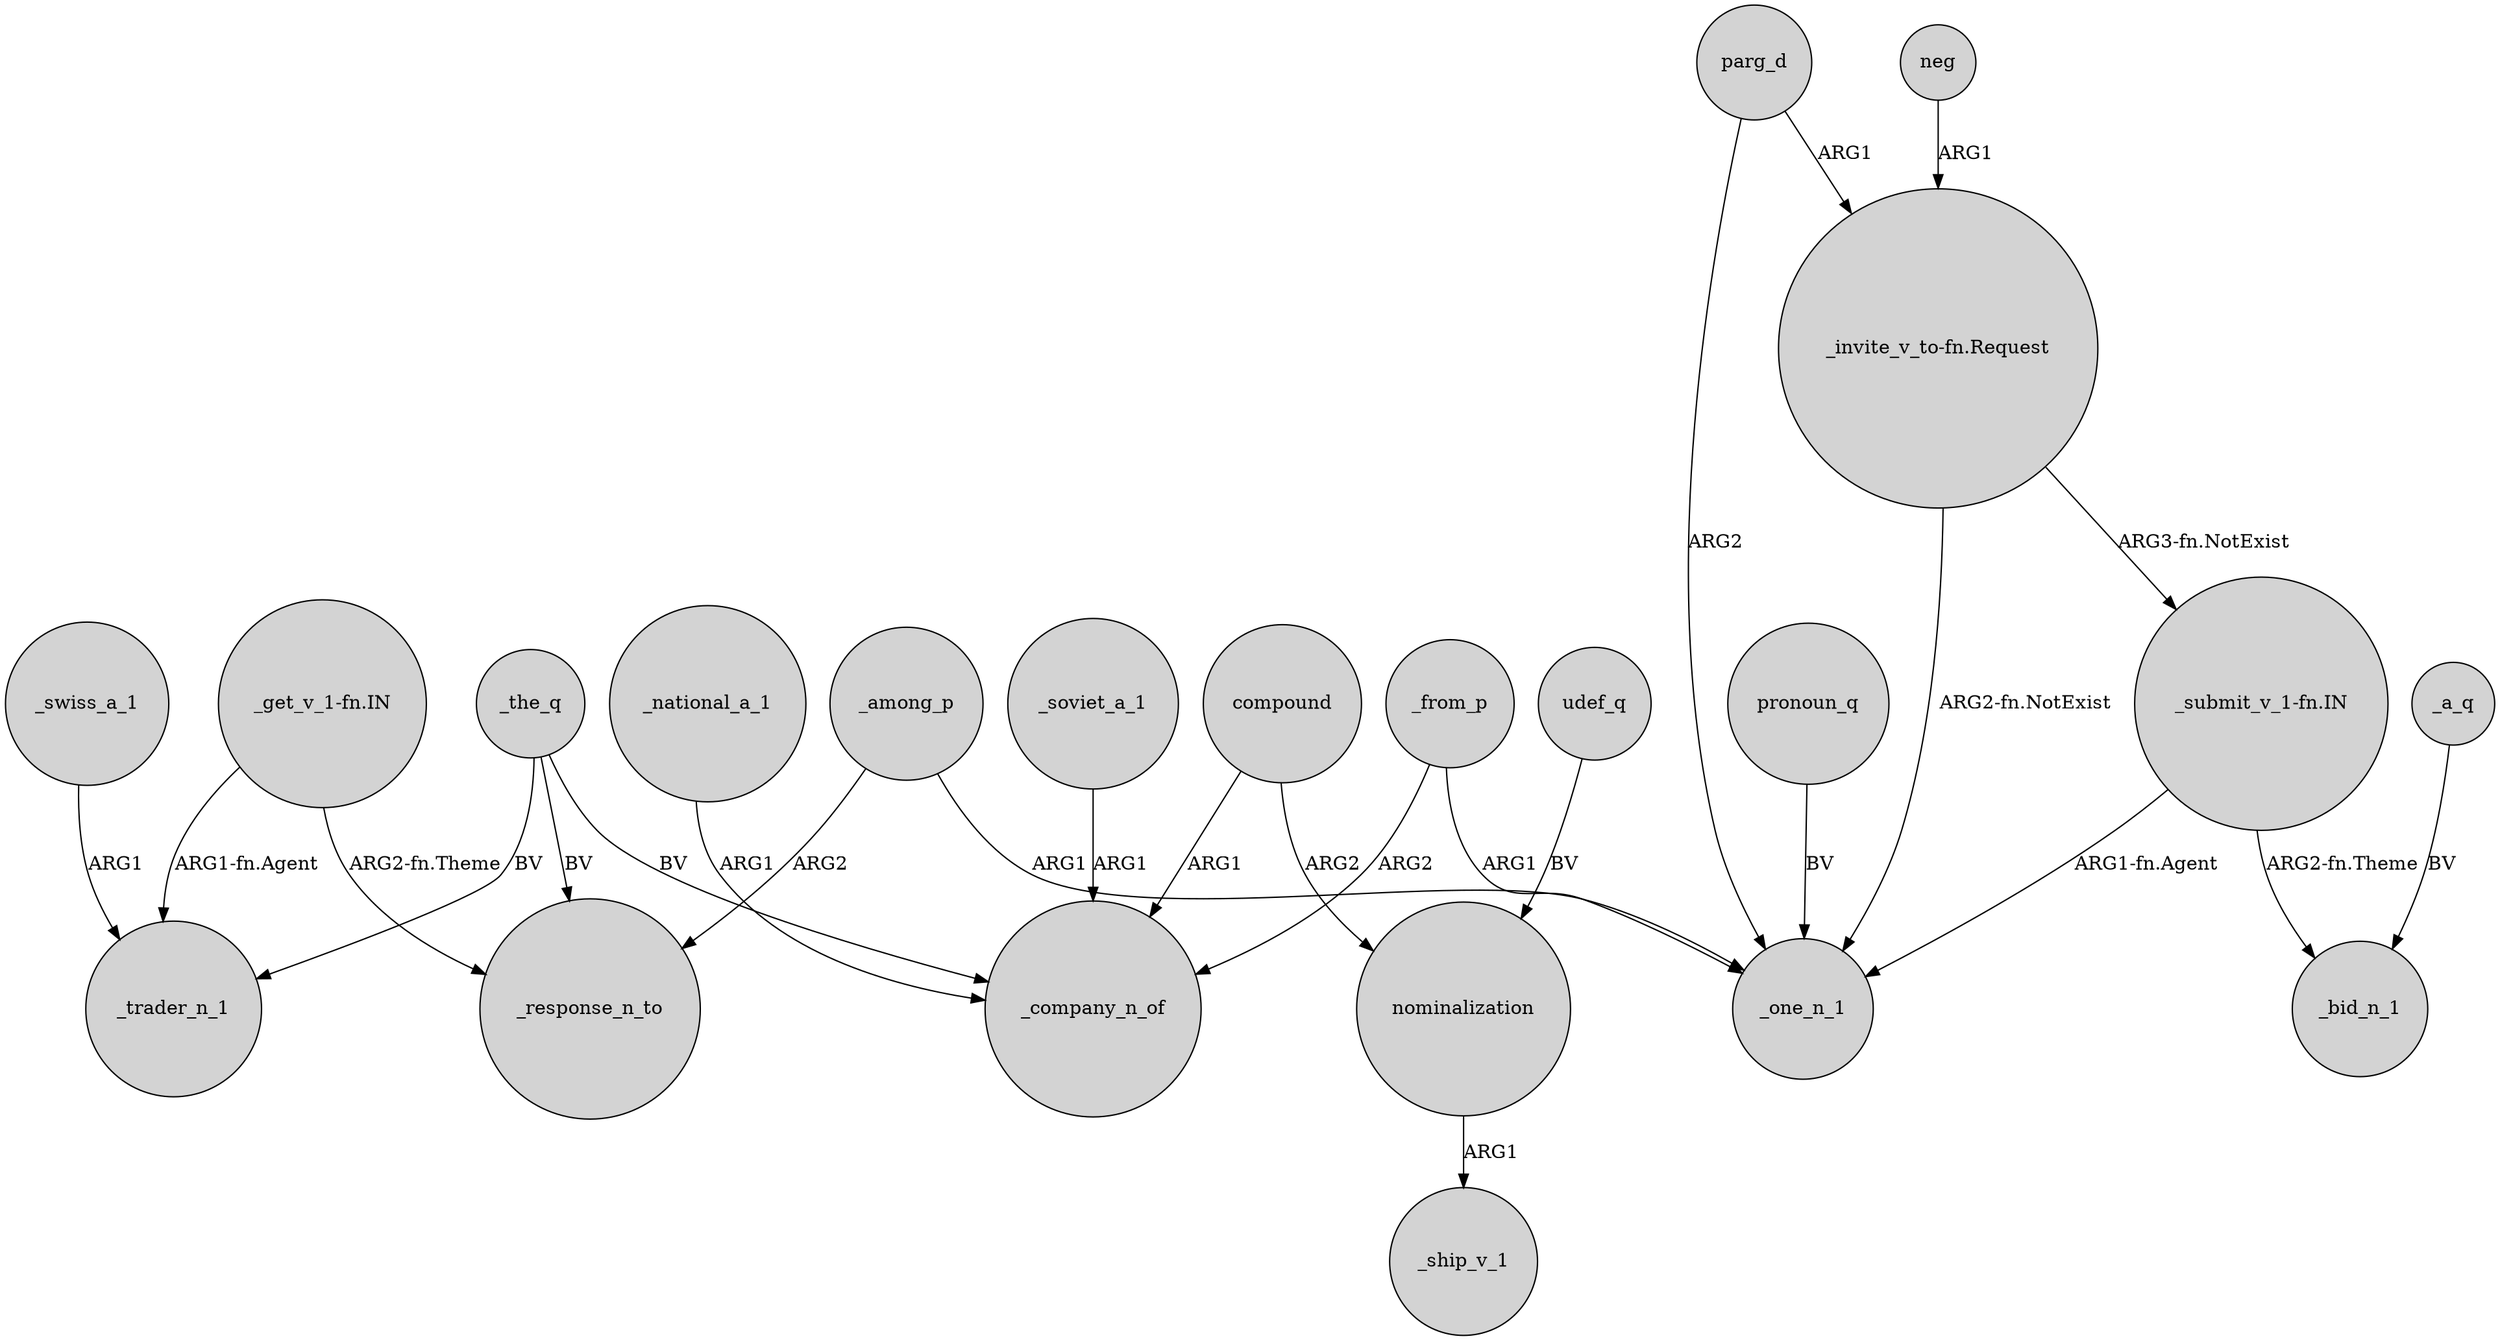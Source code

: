 digraph {
	node [shape=circle style=filled]
	_among_p -> _response_n_to [label=ARG2]
	"_get_v_1-fn.IN" -> _response_n_to [label="ARG2-fn.Theme"]
	_national_a_1 -> _company_n_of [label=ARG1]
	"_invite_v_to-fn.Request" -> _one_n_1 [label="ARG2-fn.NotExist"]
	"_get_v_1-fn.IN" -> _trader_n_1 [label="ARG1-fn.Agent"]
	_soviet_a_1 -> _company_n_of [label=ARG1]
	compound -> nominalization [label=ARG2]
	_the_q -> _company_n_of [label=BV]
	compound -> _company_n_of [label=ARG1]
	parg_d -> _one_n_1 [label=ARG2]
	_from_p -> _one_n_1 [label=ARG1]
	_the_q -> _response_n_to [label=BV]
	_among_p -> _one_n_1 [label=ARG1]
	nominalization -> _ship_v_1 [label=ARG1]
	udef_q -> nominalization [label=BV]
	"_submit_v_1-fn.IN" -> _one_n_1 [label="ARG1-fn.Agent"]
	pronoun_q -> _one_n_1 [label=BV]
	_swiss_a_1 -> _trader_n_1 [label=ARG1]
	_from_p -> _company_n_of [label=ARG2]
	_the_q -> _trader_n_1 [label=BV]
	neg -> "_invite_v_to-fn.Request" [label=ARG1]
	"_invite_v_to-fn.Request" -> "_submit_v_1-fn.IN" [label="ARG3-fn.NotExist"]
	parg_d -> "_invite_v_to-fn.Request" [label=ARG1]
	"_submit_v_1-fn.IN" -> _bid_n_1 [label="ARG2-fn.Theme"]
	_a_q -> _bid_n_1 [label=BV]
}
